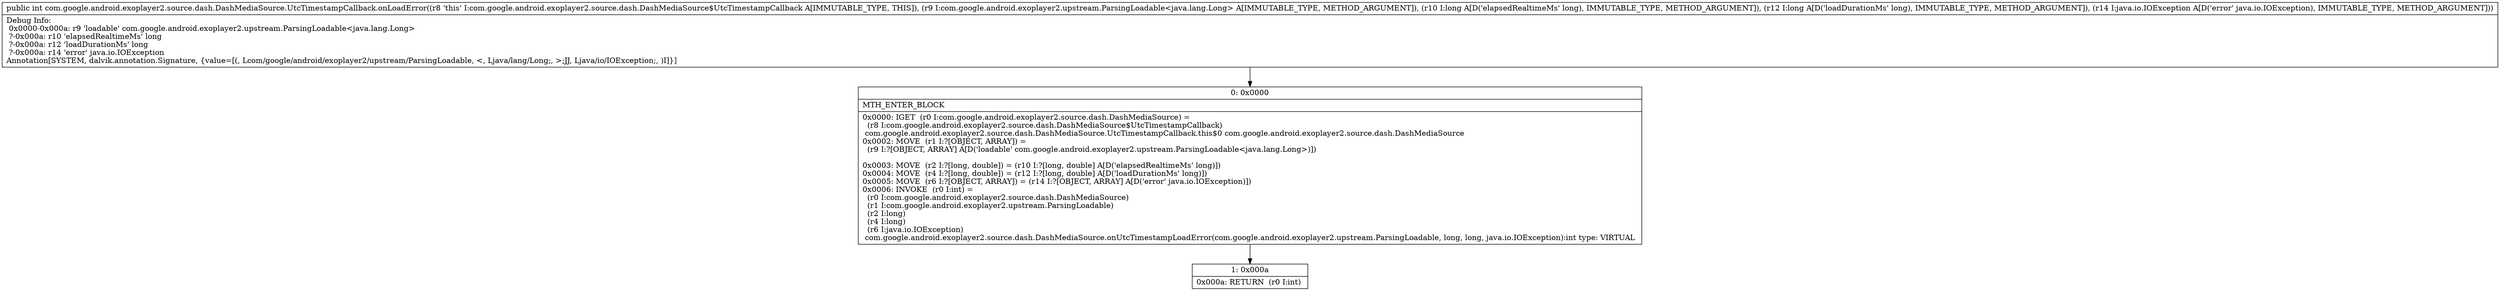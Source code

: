 digraph "CFG forcom.google.android.exoplayer2.source.dash.DashMediaSource.UtcTimestampCallback.onLoadError(Lcom\/google\/android\/exoplayer2\/upstream\/ParsingLoadable;JJLjava\/io\/IOException;)I" {
Node_0 [shape=record,label="{0\:\ 0x0000|MTH_ENTER_BLOCK\l|0x0000: IGET  (r0 I:com.google.android.exoplayer2.source.dash.DashMediaSource) = \l  (r8 I:com.google.android.exoplayer2.source.dash.DashMediaSource$UtcTimestampCallback)\l com.google.android.exoplayer2.source.dash.DashMediaSource.UtcTimestampCallback.this$0 com.google.android.exoplayer2.source.dash.DashMediaSource \l0x0002: MOVE  (r1 I:?[OBJECT, ARRAY]) = \l  (r9 I:?[OBJECT, ARRAY] A[D('loadable' com.google.android.exoplayer2.upstream.ParsingLoadable\<java.lang.Long\>)])\l \l0x0003: MOVE  (r2 I:?[long, double]) = (r10 I:?[long, double] A[D('elapsedRealtimeMs' long)]) \l0x0004: MOVE  (r4 I:?[long, double]) = (r12 I:?[long, double] A[D('loadDurationMs' long)]) \l0x0005: MOVE  (r6 I:?[OBJECT, ARRAY]) = (r14 I:?[OBJECT, ARRAY] A[D('error' java.io.IOException)]) \l0x0006: INVOKE  (r0 I:int) = \l  (r0 I:com.google.android.exoplayer2.source.dash.DashMediaSource)\l  (r1 I:com.google.android.exoplayer2.upstream.ParsingLoadable)\l  (r2 I:long)\l  (r4 I:long)\l  (r6 I:java.io.IOException)\l com.google.android.exoplayer2.source.dash.DashMediaSource.onUtcTimestampLoadError(com.google.android.exoplayer2.upstream.ParsingLoadable, long, long, java.io.IOException):int type: VIRTUAL \l}"];
Node_1 [shape=record,label="{1\:\ 0x000a|0x000a: RETURN  (r0 I:int) \l}"];
MethodNode[shape=record,label="{public int com.google.android.exoplayer2.source.dash.DashMediaSource.UtcTimestampCallback.onLoadError((r8 'this' I:com.google.android.exoplayer2.source.dash.DashMediaSource$UtcTimestampCallback A[IMMUTABLE_TYPE, THIS]), (r9 I:com.google.android.exoplayer2.upstream.ParsingLoadable\<java.lang.Long\> A[IMMUTABLE_TYPE, METHOD_ARGUMENT]), (r10 I:long A[D('elapsedRealtimeMs' long), IMMUTABLE_TYPE, METHOD_ARGUMENT]), (r12 I:long A[D('loadDurationMs' long), IMMUTABLE_TYPE, METHOD_ARGUMENT]), (r14 I:java.io.IOException A[D('error' java.io.IOException), IMMUTABLE_TYPE, METHOD_ARGUMENT]))  | Debug Info:\l  0x0000\-0x000a: r9 'loadable' com.google.android.exoplayer2.upstream.ParsingLoadable\<java.lang.Long\>\l  ?\-0x000a: r10 'elapsedRealtimeMs' long\l  ?\-0x000a: r12 'loadDurationMs' long\l  ?\-0x000a: r14 'error' java.io.IOException\lAnnotation[SYSTEM, dalvik.annotation.Signature, \{value=[(, Lcom\/google\/android\/exoplayer2\/upstream\/ParsingLoadable, \<, Ljava\/lang\/Long;, \>;JJ, Ljava\/io\/IOException;, )I]\}]\l}"];
MethodNode -> Node_0;
Node_0 -> Node_1;
}

